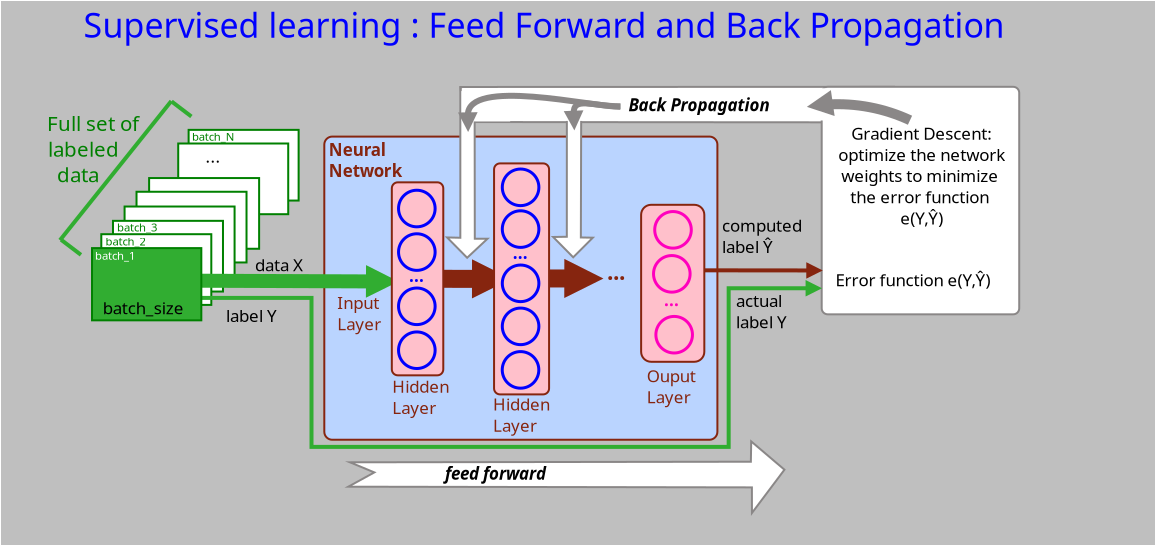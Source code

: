 <?xml version="1.0" encoding="UTF-8"?>
<dia:diagram xmlns:dia="http://www.lysator.liu.se/~alla/dia/">
  <dia:layer name="Arrière-plan" visible="true" connectable="true" active="true">
    <dia:object type="Standard - Box" version="0" id="O0">
      <dia:attribute name="obj_pos">
        <dia:point val="5.05,-9.387"/>
      </dia:attribute>
      <dia:attribute name="obj_bb">
        <dia:rectangle val="5,-9.438;62.7,17.762"/>
      </dia:attribute>
      <dia:attribute name="elem_corner">
        <dia:point val="5.05,-9.387"/>
      </dia:attribute>
      <dia:attribute name="elem_width">
        <dia:real val="57.6"/>
      </dia:attribute>
      <dia:attribute name="elem_height">
        <dia:real val="27.1"/>
      </dia:attribute>
      <dia:attribute name="border_color">
        <dia:color val="#bfbfbfff"/>
      </dia:attribute>
      <dia:attribute name="inner_color">
        <dia:color val="#bfbfbfff"/>
      </dia:attribute>
      <dia:attribute name="show_background">
        <dia:boolean val="true"/>
      </dia:attribute>
    </dia:object>
    <dia:object type="Standard - Polygon" version="0" id="O1">
      <dia:attribute name="obj_pos">
        <dia:point val="49.589,-5.146"/>
      </dia:attribute>
      <dia:attribute name="obj_bb">
        <dia:rectangle val="27.921,-5.196;49.727,-3.319"/>
      </dia:attribute>
      <dia:attribute name="poly_points">
        <dia:point val="49.589,-5.146"/>
        <dia:point val="27.975,-5.138"/>
        <dia:point val="28.134,-3.384"/>
        <dia:point val="49.631,-3.369"/>
        <dia:point val="48.913,-4.396"/>
      </dia:attribute>
      <dia:attribute name="line_color">
        <dia:color val="#8a8787ff"/>
      </dia:attribute>
      <dia:attribute name="show_background">
        <dia:boolean val="true"/>
      </dia:attribute>
    </dia:object>
    <dia:object type="Standard - Box" version="0" id="O2">
      <dia:attribute name="obj_pos">
        <dia:point val="46.035,-5.146"/>
      </dia:attribute>
      <dia:attribute name="obj_bb">
        <dia:rectangle val="45.984,-5.196;55.961,6.278"/>
      </dia:attribute>
      <dia:attribute name="elem_corner">
        <dia:point val="46.035,-5.146"/>
      </dia:attribute>
      <dia:attribute name="elem_width">
        <dia:real val="9.876"/>
      </dia:attribute>
      <dia:attribute name="elem_height">
        <dia:real val="11.375"/>
      </dia:attribute>
      <dia:attribute name="border_color">
        <dia:color val="#8a8787ff"/>
      </dia:attribute>
      <dia:attribute name="show_background">
        <dia:boolean val="true"/>
      </dia:attribute>
      <dia:attribute name="corner_radius">
        <dia:real val="0.3"/>
      </dia:attribute>
    </dia:object>
    <dia:object type="Flowchart - Box" version="0" id="O3">
      <dia:attribute name="obj_pos">
        <dia:point val="14.381,-2.994"/>
      </dia:attribute>
      <dia:attribute name="obj_bb">
        <dia:rectangle val="14.331,-3.044;19.931,0.591"/>
      </dia:attribute>
      <dia:attribute name="elem_corner">
        <dia:point val="14.381,-2.994"/>
      </dia:attribute>
      <dia:attribute name="elem_width">
        <dia:real val="5.5"/>
      </dia:attribute>
      <dia:attribute name="elem_height">
        <dia:real val="3.535"/>
      </dia:attribute>
      <dia:attribute name="border_width">
        <dia:real val="0.1"/>
      </dia:attribute>
      <dia:attribute name="border_color">
        <dia:color val="#008000ff"/>
      </dia:attribute>
      <dia:attribute name="show_background">
        <dia:boolean val="false"/>
      </dia:attribute>
      <dia:attribute name="padding">
        <dia:real val="0.5"/>
      </dia:attribute>
      <dia:attribute name="text">
        <dia:composite type="text">
          <dia:attribute name="string">
            <dia:string>##</dia:string>
          </dia:attribute>
          <dia:attribute name="font">
            <dia:font family="sans" style="0" name="Helvetica"/>
          </dia:attribute>
          <dia:attribute name="height">
            <dia:real val="0.8"/>
          </dia:attribute>
          <dia:attribute name="pos">
            <dia:point val="17.131,-1.032"/>
          </dia:attribute>
          <dia:attribute name="color">
            <dia:color val="#008000ff"/>
          </dia:attribute>
          <dia:attribute name="alignment">
            <dia:enum val="1"/>
          </dia:attribute>
        </dia:composite>
      </dia:attribute>
    </dia:object>
    <dia:object type="Flowchart - Box" version="0" id="O4">
      <dia:attribute name="obj_pos">
        <dia:point val="13.861,-2.312"/>
      </dia:attribute>
      <dia:attribute name="obj_bb">
        <dia:rectangle val="13.811,-2.362;19.411,1.273"/>
      </dia:attribute>
      <dia:attribute name="elem_corner">
        <dia:point val="13.861,-2.312"/>
      </dia:attribute>
      <dia:attribute name="elem_width">
        <dia:real val="5.5"/>
      </dia:attribute>
      <dia:attribute name="elem_height">
        <dia:real val="3.535"/>
      </dia:attribute>
      <dia:attribute name="border_width">
        <dia:real val="0.1"/>
      </dia:attribute>
      <dia:attribute name="border_color">
        <dia:color val="#008000ff"/>
      </dia:attribute>
      <dia:attribute name="show_background">
        <dia:boolean val="false"/>
      </dia:attribute>
      <dia:attribute name="padding">
        <dia:real val="0.5"/>
      </dia:attribute>
      <dia:attribute name="text">
        <dia:composite type="text">
          <dia:attribute name="string">
            <dia:string>##</dia:string>
          </dia:attribute>
          <dia:attribute name="font">
            <dia:font family="sans" style="0" name="Helvetica"/>
          </dia:attribute>
          <dia:attribute name="height">
            <dia:real val="0.8"/>
          </dia:attribute>
          <dia:attribute name="pos">
            <dia:point val="16.611,-0.35"/>
          </dia:attribute>
          <dia:attribute name="color">
            <dia:color val="#008000ff"/>
          </dia:attribute>
          <dia:attribute name="alignment">
            <dia:enum val="1"/>
          </dia:attribute>
        </dia:composite>
      </dia:attribute>
    </dia:object>
    <dia:object type="Flowchart - Box" version="0" id="O5">
      <dia:attribute name="obj_pos">
        <dia:point val="12.406,-0.584"/>
      </dia:attribute>
      <dia:attribute name="obj_bb">
        <dia:rectangle val="12.356,-0.634;17.956,3.001"/>
      </dia:attribute>
      <dia:attribute name="elem_corner">
        <dia:point val="12.406,-0.584"/>
      </dia:attribute>
      <dia:attribute name="elem_width">
        <dia:real val="5.5"/>
      </dia:attribute>
      <dia:attribute name="elem_height">
        <dia:real val="3.535"/>
      </dia:attribute>
      <dia:attribute name="border_width">
        <dia:real val="0.1"/>
      </dia:attribute>
      <dia:attribute name="border_color">
        <dia:color val="#008000ff"/>
      </dia:attribute>
      <dia:attribute name="show_background">
        <dia:boolean val="false"/>
      </dia:attribute>
      <dia:attribute name="padding">
        <dia:real val="0.5"/>
      </dia:attribute>
      <dia:attribute name="text">
        <dia:composite type="text">
          <dia:attribute name="string">
            <dia:string>##</dia:string>
          </dia:attribute>
          <dia:attribute name="font">
            <dia:font family="sans" style="0" name="Helvetica"/>
          </dia:attribute>
          <dia:attribute name="height">
            <dia:real val="0.8"/>
          </dia:attribute>
          <dia:attribute name="pos">
            <dia:point val="15.156,1.377"/>
          </dia:attribute>
          <dia:attribute name="color">
            <dia:color val="#008000ff"/>
          </dia:attribute>
          <dia:attribute name="alignment">
            <dia:enum val="1"/>
          </dia:attribute>
        </dia:composite>
      </dia:attribute>
    </dia:object>
    <dia:object type="Flowchart - Box" version="0" id="O6">
      <dia:attribute name="obj_pos">
        <dia:point val="11.776,0.101"/>
      </dia:attribute>
      <dia:attribute name="obj_bb">
        <dia:rectangle val="11.726,0.051;17.326,3.686"/>
      </dia:attribute>
      <dia:attribute name="elem_corner">
        <dia:point val="11.776,0.101"/>
      </dia:attribute>
      <dia:attribute name="elem_width">
        <dia:real val="5.5"/>
      </dia:attribute>
      <dia:attribute name="elem_height">
        <dia:real val="3.535"/>
      </dia:attribute>
      <dia:attribute name="border_width">
        <dia:real val="0.1"/>
      </dia:attribute>
      <dia:attribute name="border_color">
        <dia:color val="#008000ff"/>
      </dia:attribute>
      <dia:attribute name="show_background">
        <dia:boolean val="false"/>
      </dia:attribute>
      <dia:attribute name="padding">
        <dia:real val="0.5"/>
      </dia:attribute>
      <dia:attribute name="text">
        <dia:composite type="text">
          <dia:attribute name="string">
            <dia:string>##</dia:string>
          </dia:attribute>
          <dia:attribute name="font">
            <dia:font family="sans" style="0" name="Helvetica"/>
          </dia:attribute>
          <dia:attribute name="height">
            <dia:real val="0.8"/>
          </dia:attribute>
          <dia:attribute name="pos">
            <dia:point val="14.526,2.062"/>
          </dia:attribute>
          <dia:attribute name="color">
            <dia:color val="#008000ff"/>
          </dia:attribute>
          <dia:attribute name="alignment">
            <dia:enum val="1"/>
          </dia:attribute>
        </dia:composite>
      </dia:attribute>
    </dia:object>
    <dia:object type="Flowchart - Box" version="0" id="O7">
      <dia:attribute name="obj_pos">
        <dia:point val="11.179,0.839"/>
      </dia:attribute>
      <dia:attribute name="obj_bb">
        <dia:rectangle val="11.129,0.789;16.729,4.424"/>
      </dia:attribute>
      <dia:attribute name="elem_corner">
        <dia:point val="11.179,0.839"/>
      </dia:attribute>
      <dia:attribute name="elem_width">
        <dia:real val="5.5"/>
      </dia:attribute>
      <dia:attribute name="elem_height">
        <dia:real val="3.535"/>
      </dia:attribute>
      <dia:attribute name="border_width">
        <dia:real val="0.1"/>
      </dia:attribute>
      <dia:attribute name="border_color">
        <dia:color val="#008000ff"/>
      </dia:attribute>
      <dia:attribute name="show_background">
        <dia:boolean val="false"/>
      </dia:attribute>
      <dia:attribute name="padding">
        <dia:real val="0.5"/>
      </dia:attribute>
      <dia:attribute name="text">
        <dia:composite type="text">
          <dia:attribute name="string">
            <dia:string>##</dia:string>
          </dia:attribute>
          <dia:attribute name="font">
            <dia:font family="sans" style="0" name="Helvetica"/>
          </dia:attribute>
          <dia:attribute name="height">
            <dia:real val="0.8"/>
          </dia:attribute>
          <dia:attribute name="pos">
            <dia:point val="13.929,2.801"/>
          </dia:attribute>
          <dia:attribute name="color">
            <dia:color val="#008000ff"/>
          </dia:attribute>
          <dia:attribute name="alignment">
            <dia:enum val="1"/>
          </dia:attribute>
        </dia:composite>
      </dia:attribute>
    </dia:object>
    <dia:object type="Flowchart - Box" version="0" id="O8">
      <dia:attribute name="obj_pos">
        <dia:point val="10.599,1.555"/>
      </dia:attribute>
      <dia:attribute name="obj_bb">
        <dia:rectangle val="10.549,1.505;16.149,5.14"/>
      </dia:attribute>
      <dia:attribute name="elem_corner">
        <dia:point val="10.599,1.555"/>
      </dia:attribute>
      <dia:attribute name="elem_width">
        <dia:real val="5.5"/>
      </dia:attribute>
      <dia:attribute name="elem_height">
        <dia:real val="3.535"/>
      </dia:attribute>
      <dia:attribute name="border_width">
        <dia:real val="0.1"/>
      </dia:attribute>
      <dia:attribute name="border_color">
        <dia:color val="#008000ff"/>
      </dia:attribute>
      <dia:attribute name="show_background">
        <dia:boolean val="false"/>
      </dia:attribute>
      <dia:attribute name="padding">
        <dia:real val="0.5"/>
      </dia:attribute>
      <dia:attribute name="text">
        <dia:composite type="text">
          <dia:attribute name="string">
            <dia:string>##</dia:string>
          </dia:attribute>
          <dia:attribute name="font">
            <dia:font family="sans" style="0" name="Helvetica"/>
          </dia:attribute>
          <dia:attribute name="height">
            <dia:real val="0.8"/>
          </dia:attribute>
          <dia:attribute name="pos">
            <dia:point val="13.349,3.516"/>
          </dia:attribute>
          <dia:attribute name="color">
            <dia:color val="#008000ff"/>
          </dia:attribute>
          <dia:attribute name="alignment">
            <dia:enum val="1"/>
          </dia:attribute>
        </dia:composite>
      </dia:attribute>
    </dia:object>
    <dia:object type="Flowchart - Box" version="0" id="O9">
      <dia:attribute name="obj_pos">
        <dia:point val="10.015,2.223"/>
      </dia:attribute>
      <dia:attribute name="obj_bb">
        <dia:rectangle val="9.965,2.173;15.565,5.808"/>
      </dia:attribute>
      <dia:attribute name="elem_corner">
        <dia:point val="10.015,2.223"/>
      </dia:attribute>
      <dia:attribute name="elem_width">
        <dia:real val="5.5"/>
      </dia:attribute>
      <dia:attribute name="elem_height">
        <dia:real val="3.535"/>
      </dia:attribute>
      <dia:attribute name="border_width">
        <dia:real val="0.1"/>
      </dia:attribute>
      <dia:attribute name="border_color">
        <dia:color val="#008000ff"/>
      </dia:attribute>
      <dia:attribute name="show_background">
        <dia:boolean val="false"/>
      </dia:attribute>
      <dia:attribute name="padding">
        <dia:real val="0.5"/>
      </dia:attribute>
      <dia:attribute name="text">
        <dia:composite type="text">
          <dia:attribute name="string">
            <dia:string>##</dia:string>
          </dia:attribute>
          <dia:attribute name="font">
            <dia:font family="sans" style="0" name="Helvetica"/>
          </dia:attribute>
          <dia:attribute name="height">
            <dia:real val="0.8"/>
          </dia:attribute>
          <dia:attribute name="pos">
            <dia:point val="12.765,4.185"/>
          </dia:attribute>
          <dia:attribute name="color">
            <dia:color val="#000000ff"/>
          </dia:attribute>
          <dia:attribute name="alignment">
            <dia:enum val="1"/>
          </dia:attribute>
        </dia:composite>
      </dia:attribute>
    </dia:object>
    <dia:object type="Standard - Polygon" version="0" id="O10">
      <dia:attribute name="obj_pos">
        <dia:point val="22.447,13.628"/>
      </dia:attribute>
      <dia:attribute name="obj_bb">
        <dia:rectangle val="22.169,12.477;44.24,16.311"/>
      </dia:attribute>
      <dia:attribute name="poly_points">
        <dia:point val="22.447,13.628"/>
        <dia:point val="42.493,13.599"/>
        <dia:point val="42.51,12.584"/>
        <dia:point val="44.172,13.998"/>
        <dia:point val="42.547,16.162"/>
        <dia:point val="42.545,14.882"/>
        <dia:point val="22.363,14.848"/>
        <dia:point val="23.667,14.133"/>
      </dia:attribute>
      <dia:attribute name="line_color">
        <dia:color val="#8a8787ff"/>
      </dia:attribute>
      <dia:attribute name="show_background">
        <dia:boolean val="true"/>
      </dia:attribute>
    </dia:object>
    <dia:object type="Standard - Text" version="1" id="O11">
      <dia:attribute name="obj_pos">
        <dia:point val="27.194,14.502"/>
      </dia:attribute>
      <dia:attribute name="obj_bb">
        <dia:rectangle val="27.194,13.717;33.651,14.702"/>
      </dia:attribute>
      <dia:attribute name="text">
        <dia:composite type="text">
          <dia:attribute name="string">
            <dia:string>#feed forward #</dia:string>
          </dia:attribute>
          <dia:attribute name="font">
            <dia:font family="sans" style="88" name="Helvetica-BoldOblique"/>
          </dia:attribute>
          <dia:attribute name="height">
            <dia:real val="1.058"/>
          </dia:attribute>
          <dia:attribute name="pos">
            <dia:point val="27.194,14.502"/>
          </dia:attribute>
          <dia:attribute name="color">
            <dia:color val="#000000ff"/>
          </dia:attribute>
          <dia:attribute name="alignment">
            <dia:enum val="0"/>
          </dia:attribute>
        </dia:composite>
      </dia:attribute>
      <dia:attribute name="valign">
        <dia:enum val="3"/>
      </dia:attribute>
    </dia:object>
    <dia:object type="Standard - Text" version="1" id="O12">
      <dia:attribute name="obj_pos">
        <dia:point val="15.223,-1.355"/>
      </dia:attribute>
      <dia:attribute name="obj_bb">
        <dia:rectangle val="15.223,-2.141;16.033,-1.155"/>
      </dia:attribute>
      <dia:attribute name="text">
        <dia:composite type="text">
          <dia:attribute name="string">
            <dia:string>#...#</dia:string>
          </dia:attribute>
          <dia:attribute name="font">
            <dia:font family="sans" style="0" name="Helvetica"/>
          </dia:attribute>
          <dia:attribute name="height">
            <dia:real val="1.058"/>
          </dia:attribute>
          <dia:attribute name="pos">
            <dia:point val="15.223,-1.355"/>
          </dia:attribute>
          <dia:attribute name="color">
            <dia:color val="#000000ff"/>
          </dia:attribute>
          <dia:attribute name="alignment">
            <dia:enum val="0"/>
          </dia:attribute>
        </dia:composite>
      </dia:attribute>
      <dia:attribute name="valign">
        <dia:enum val="3"/>
      </dia:attribute>
    </dia:object>
    <dia:object type="Standard - Text" version="1" id="O13">
      <dia:attribute name="obj_pos">
        <dia:point val="13.178,0.872"/>
      </dia:attribute>
      <dia:attribute name="obj_bb">
        <dia:rectangle val="13.178,0.278;13.178,1.023"/>
      </dia:attribute>
      <dia:attribute name="text">
        <dia:composite type="text">
          <dia:attribute name="string">
            <dia:string>##</dia:string>
          </dia:attribute>
          <dia:attribute name="font">
            <dia:font family="sans" style="0" name="Helvetica"/>
          </dia:attribute>
          <dia:attribute name="height">
            <dia:real val="0.8"/>
          </dia:attribute>
          <dia:attribute name="pos">
            <dia:point val="13.178,0.872"/>
          </dia:attribute>
          <dia:attribute name="color">
            <dia:color val="#000000ff"/>
          </dia:attribute>
          <dia:attribute name="alignment">
            <dia:enum val="0"/>
          </dia:attribute>
        </dia:composite>
      </dia:attribute>
      <dia:attribute name="valign">
        <dia:enum val="3"/>
      </dia:attribute>
    </dia:object>
    <dia:object type="Standard - Text" version="1" id="O14">
      <dia:attribute name="obj_pos">
        <dia:point val="9.125,-7.605"/>
      </dia:attribute>
      <dia:attribute name="obj_bb">
        <dia:rectangle val="9.125,-9.183;54.345,-7.285"/>
      </dia:attribute>
      <dia:attribute name="text">
        <dia:composite type="text">
          <dia:attribute name="string">
            <dia:string>#Supervised learning : Feed Forward and Back Propagation#</dia:string>
          </dia:attribute>
          <dia:attribute name="font">
            <dia:font family="Ubuntu" style="48" name="Courier"/>
          </dia:attribute>
          <dia:attribute name="height">
            <dia:real val="2.117"/>
          </dia:attribute>
          <dia:attribute name="pos">
            <dia:point val="9.125,-7.605"/>
          </dia:attribute>
          <dia:attribute name="color">
            <dia:color val="#0000ffff"/>
          </dia:attribute>
          <dia:attribute name="alignment">
            <dia:enum val="0"/>
          </dia:attribute>
        </dia:composite>
      </dia:attribute>
      <dia:attribute name="valign">
        <dia:enum val="3"/>
      </dia:attribute>
    </dia:object>
    <dia:object type="Flowchart - Box" version="0" id="O15">
      <dia:attribute name="obj_pos">
        <dia:point val="21.165,-2.658"/>
      </dia:attribute>
      <dia:attribute name="obj_bb">
        <dia:rectangle val="21.115,-2.708;40.87,12.551"/>
      </dia:attribute>
      <dia:attribute name="elem_corner">
        <dia:point val="21.165,-2.658"/>
      </dia:attribute>
      <dia:attribute name="elem_width">
        <dia:real val="19.655"/>
      </dia:attribute>
      <dia:attribute name="elem_height">
        <dia:real val="15.159"/>
      </dia:attribute>
      <dia:attribute name="border_color">
        <dia:color val="#86250fff"/>
      </dia:attribute>
      <dia:attribute name="inner_color">
        <dia:color val="#bad4ffff"/>
      </dia:attribute>
      <dia:attribute name="show_background">
        <dia:boolean val="true"/>
      </dia:attribute>
      <dia:attribute name="corner_radius">
        <dia:real val="0.4"/>
      </dia:attribute>
      <dia:attribute name="padding">
        <dia:real val="0.4"/>
      </dia:attribute>
      <dia:attribute name="text">
        <dia:composite type="text">
          <dia:attribute name="string">
            <dia:string>##</dia:string>
          </dia:attribute>
          <dia:attribute name="font">
            <dia:font family="sans" style="0" name="Helvetica"/>
          </dia:attribute>
          <dia:attribute name="height">
            <dia:real val="0.8"/>
          </dia:attribute>
          <dia:attribute name="pos">
            <dia:point val="30.993,5.115"/>
          </dia:attribute>
          <dia:attribute name="color">
            <dia:color val="#000000ff"/>
          </dia:attribute>
          <dia:attribute name="alignment">
            <dia:enum val="1"/>
          </dia:attribute>
        </dia:composite>
      </dia:attribute>
    </dia:object>
    <dia:object type="Standard - Line" version="0" id="O16">
      <dia:attribute name="obj_pos">
        <dia:point val="39.773,4.029"/>
      </dia:attribute>
      <dia:attribute name="obj_bb">
        <dia:rectangle val="39.673,3.624;46.087,4.447"/>
      </dia:attribute>
      <dia:attribute name="conn_endpoints">
        <dia:point val="39.773,4.029"/>
        <dia:point val="45.964,4.036"/>
      </dia:attribute>
      <dia:attribute name="numcp">
        <dia:int val="1"/>
      </dia:attribute>
      <dia:attribute name="line_color">
        <dia:color val="#86250fff"/>
      </dia:attribute>
      <dia:attribute name="line_width">
        <dia:real val="0.2"/>
      </dia:attribute>
      <dia:attribute name="end_arrow">
        <dia:enum val="3"/>
      </dia:attribute>
      <dia:attribute name="end_arrow_length">
        <dia:real val="0.5"/>
      </dia:attribute>
      <dia:attribute name="end_arrow_width">
        <dia:real val="0.5"/>
      </dia:attribute>
    </dia:object>
    <dia:object type="Standard - ZigZagLine" version="1" id="O17">
      <dia:attribute name="obj_pos">
        <dia:point val="14.812,5.408"/>
      </dia:attribute>
      <dia:attribute name="obj_bb">
        <dia:rectangle val="14.712,4.514;46.053,12.957"/>
      </dia:attribute>
      <dia:attribute name="orth_points">
        <dia:point val="14.812,5.408"/>
        <dia:point val="20.525,5.408"/>
        <dia:point val="20.525,12.857"/>
        <dia:point val="41.383,12.857"/>
        <dia:point val="41.383,4.926"/>
        <dia:point val="45.929,4.926"/>
      </dia:attribute>
      <dia:attribute name="orth_orient">
        <dia:enum val="0"/>
        <dia:enum val="1"/>
        <dia:enum val="0"/>
        <dia:enum val="1"/>
        <dia:enum val="0"/>
      </dia:attribute>
      <dia:attribute name="autorouting">
        <dia:boolean val="false"/>
      </dia:attribute>
      <dia:attribute name="line_color">
        <dia:color val="#31ad31ff"/>
      </dia:attribute>
      <dia:attribute name="line_width">
        <dia:real val="0.2"/>
      </dia:attribute>
      <dia:attribute name="end_arrow">
        <dia:enum val="3"/>
      </dia:attribute>
      <dia:attribute name="end_arrow_length">
        <dia:real val="0.5"/>
      </dia:attribute>
      <dia:attribute name="end_arrow_width">
        <dia:real val="0.5"/>
      </dia:attribute>
    </dia:object>
    <dia:object type="Standard - Box" version="0" id="O18">
      <dia:attribute name="obj_pos">
        <dia:point val="37.006,0.753"/>
      </dia:attribute>
      <dia:attribute name="obj_bb">
        <dia:rectangle val="36.956,0.703;40.215,8.651"/>
      </dia:attribute>
      <dia:attribute name="elem_corner">
        <dia:point val="37.006,0.753"/>
      </dia:attribute>
      <dia:attribute name="elem_width">
        <dia:real val="3.16"/>
      </dia:attribute>
      <dia:attribute name="elem_height">
        <dia:real val="7.849"/>
      </dia:attribute>
      <dia:attribute name="border_color">
        <dia:color val="#86250fff"/>
      </dia:attribute>
      <dia:attribute name="inner_color">
        <dia:color val="#ffc0cbff"/>
      </dia:attribute>
      <dia:attribute name="show_background">
        <dia:boolean val="true"/>
      </dia:attribute>
      <dia:attribute name="corner_radius">
        <dia:real val="0.5"/>
      </dia:attribute>
    </dia:object>
    <dia:object type="Standard - Line" version="0" id="O19">
      <dia:attribute name="obj_pos">
        <dia:point val="14.205,4.546"/>
      </dia:attribute>
      <dia:attribute name="obj_bb">
        <dia:rectangle val="13.854,3.767;24.88,5.4"/>
      </dia:attribute>
      <dia:attribute name="conn_endpoints">
        <dia:point val="14.205,4.546"/>
        <dia:point val="24.448,4.588"/>
      </dia:attribute>
      <dia:attribute name="numcp">
        <dia:int val="1"/>
      </dia:attribute>
      <dia:attribute name="line_color">
        <dia:color val="#31ad31ff"/>
      </dia:attribute>
      <dia:attribute name="line_width">
        <dia:real val="0.7"/>
      </dia:attribute>
      <dia:attribute name="end_arrow">
        <dia:enum val="3"/>
      </dia:attribute>
      <dia:attribute name="end_arrow_length">
        <dia:real val="0.5"/>
      </dia:attribute>
      <dia:attribute name="end_arrow_width">
        <dia:real val="0.5"/>
      </dia:attribute>
    </dia:object>
    <dia:object type="Standard - Text" version="1" id="O20">
      <dia:attribute name="obj_pos">
        <dia:point val="24.558,10.155"/>
      </dia:attribute>
      <dia:attribute name="obj_bb">
        <dia:rectangle val="24.558,9.369;27.833,11.413"/>
      </dia:attribute>
      <dia:attribute name="text">
        <dia:composite type="text">
          <dia:attribute name="string">
            <dia:string>#Hidden 
Layer#</dia:string>
          </dia:attribute>
          <dia:attribute name="font">
            <dia:font family="sans" style="0" name="Helvetica"/>
          </dia:attribute>
          <dia:attribute name="height">
            <dia:real val="1.058"/>
          </dia:attribute>
          <dia:attribute name="pos">
            <dia:point val="24.558,10.155"/>
          </dia:attribute>
          <dia:attribute name="color">
            <dia:color val="#86250fff"/>
          </dia:attribute>
          <dia:attribute name="alignment">
            <dia:enum val="0"/>
          </dia:attribute>
        </dia:composite>
      </dia:attribute>
      <dia:attribute name="valign">
        <dia:enum val="3"/>
      </dia:attribute>
    </dia:object>
    <dia:object type="Standard - Text" version="1" id="O21">
      <dia:attribute name="obj_pos">
        <dia:point val="21.818,5.963"/>
      </dia:attribute>
      <dia:attribute name="obj_bb">
        <dia:rectangle val="21.818,5.177;24.178,7.221"/>
      </dia:attribute>
      <dia:attribute name="text">
        <dia:composite type="text">
          <dia:attribute name="string">
            <dia:string>#Input
Layer#</dia:string>
          </dia:attribute>
          <dia:attribute name="font">
            <dia:font family="sans" style="0" name="Helvetica"/>
          </dia:attribute>
          <dia:attribute name="height">
            <dia:real val="1.058"/>
          </dia:attribute>
          <dia:attribute name="pos">
            <dia:point val="21.818,5.963"/>
          </dia:attribute>
          <dia:attribute name="color">
            <dia:color val="#86250fff"/>
          </dia:attribute>
          <dia:attribute name="alignment">
            <dia:enum val="0"/>
          </dia:attribute>
        </dia:composite>
      </dia:attribute>
      <dia:attribute name="valign">
        <dia:enum val="3"/>
      </dia:attribute>
    </dia:object>
    <dia:object type="Standard - Text" version="1" id="O22">
      <dia:attribute name="obj_pos">
        <dia:point val="37.287,9.621"/>
      </dia:attribute>
      <dia:attribute name="obj_bb">
        <dia:rectangle val="37.287,8.835;39.9,10.879"/>
      </dia:attribute>
      <dia:attribute name="text">
        <dia:composite type="text">
          <dia:attribute name="string">
            <dia:string>#Ouput
Layer#</dia:string>
          </dia:attribute>
          <dia:attribute name="font">
            <dia:font family="sans" style="0" name="Helvetica"/>
          </dia:attribute>
          <dia:attribute name="height">
            <dia:real val="1.058"/>
          </dia:attribute>
          <dia:attribute name="pos">
            <dia:point val="37.287,9.621"/>
          </dia:attribute>
          <dia:attribute name="color">
            <dia:color val="#86250fff"/>
          </dia:attribute>
          <dia:attribute name="alignment">
            <dia:enum val="0"/>
          </dia:attribute>
        </dia:composite>
      </dia:attribute>
      <dia:attribute name="valign">
        <dia:enum val="3"/>
      </dia:attribute>
    </dia:object>
    <dia:object type="Standard - Text" version="1" id="O23">
      <dia:attribute name="obj_pos">
        <dia:point val="29.598,11.041"/>
      </dia:attribute>
      <dia:attribute name="obj_bb">
        <dia:rectangle val="29.598,10.255;32.873,12.299"/>
      </dia:attribute>
      <dia:attribute name="text">
        <dia:composite type="text">
          <dia:attribute name="string">
            <dia:string>#Hidden 
Layer#</dia:string>
          </dia:attribute>
          <dia:attribute name="font">
            <dia:font family="sans" style="0" name="Helvetica"/>
          </dia:attribute>
          <dia:attribute name="height">
            <dia:real val="1.058"/>
          </dia:attribute>
          <dia:attribute name="pos">
            <dia:point val="29.598,11.041"/>
          </dia:attribute>
          <dia:attribute name="color">
            <dia:color val="#86250fff"/>
          </dia:attribute>
          <dia:attribute name="alignment">
            <dia:enum val="0"/>
          </dia:attribute>
        </dia:composite>
      </dia:attribute>
      <dia:attribute name="valign">
        <dia:enum val="3"/>
      </dia:attribute>
    </dia:object>
    <dia:object type="Standard - Polygon" version="0" id="O24">
      <dia:attribute name="obj_pos">
        <dia:point val="34.01,-3.946"/>
      </dia:attribute>
      <dia:attribute name="obj_bb">
        <dia:rectangle val="32.489,-4.001;34.709,3.449"/>
      </dia:attribute>
      <dia:attribute name="poly_points">
        <dia:point val="34.01,-3.946"/>
        <dia:point val="33.993,2.386"/>
        <dia:point val="34.59,2.398"/>
        <dia:point val="33.61,3.378"/>
        <dia:point val="32.607,2.362"/>
        <dia:point val="33.291,2.351"/>
        <dia:point val="33.293,-3.877"/>
      </dia:attribute>
      <dia:attribute name="line_color">
        <dia:color val="#8a8787ff"/>
      </dia:attribute>
      <dia:attribute name="show_background">
        <dia:boolean val="true"/>
      </dia:attribute>
    </dia:object>
    <dia:object type="Standard - Line" version="0" id="O25">
      <dia:attribute name="obj_pos">
        <dia:point val="27.114,4.454"/>
      </dia:attribute>
      <dia:attribute name="obj_bb">
        <dia:rectangle val="26.663,3.478;30.506,5.434"/>
      </dia:attribute>
      <dia:attribute name="conn_endpoints">
        <dia:point val="27.114,4.454"/>
        <dia:point val="29.95,4.458"/>
      </dia:attribute>
      <dia:attribute name="numcp">
        <dia:int val="1"/>
      </dia:attribute>
      <dia:attribute name="line_color">
        <dia:color val="#86250fff"/>
      </dia:attribute>
      <dia:attribute name="line_width">
        <dia:real val="0.9"/>
      </dia:attribute>
      <dia:attribute name="end_arrow">
        <dia:enum val="3"/>
      </dia:attribute>
      <dia:attribute name="end_arrow_length">
        <dia:real val="0.5"/>
      </dia:attribute>
      <dia:attribute name="end_arrow_width">
        <dia:real val="0.5"/>
      </dia:attribute>
      <dia:connections>
        <dia:connection handle="0" to="O26" connection="4"/>
      </dia:connections>
    </dia:object>
    <dia:object type="Standard - Box" version="0" id="O26">
      <dia:attribute name="obj_pos">
        <dia:point val="24.541,-0.371"/>
      </dia:attribute>
      <dia:attribute name="obj_bb">
        <dia:rectangle val="24.491,-0.421;27.164,9.329"/>
      </dia:attribute>
      <dia:attribute name="elem_corner">
        <dia:point val="24.541,-0.371"/>
      </dia:attribute>
      <dia:attribute name="elem_width">
        <dia:real val="2.573"/>
      </dia:attribute>
      <dia:attribute name="elem_height">
        <dia:real val="9.65"/>
      </dia:attribute>
      <dia:attribute name="border_color">
        <dia:color val="#86250fff"/>
      </dia:attribute>
      <dia:attribute name="inner_color">
        <dia:color val="#ffc0cbff"/>
      </dia:attribute>
      <dia:attribute name="show_background">
        <dia:boolean val="true"/>
      </dia:attribute>
      <dia:attribute name="corner_radius">
        <dia:real val="0.3"/>
      </dia:attribute>
    </dia:object>
    <dia:object type="Standard - Ellipse" version="0" id="O27">
      <dia:attribute name="obj_pos">
        <dia:point val="24.877,0.025"/>
      </dia:attribute>
      <dia:attribute name="obj_bb">
        <dia:rectangle val="24.802,-0.05;26.78,1.929"/>
      </dia:attribute>
      <dia:attribute name="elem_corner">
        <dia:point val="24.877,0.025"/>
      </dia:attribute>
      <dia:attribute name="elem_width">
        <dia:real val="1.829"/>
      </dia:attribute>
      <dia:attribute name="elem_height">
        <dia:real val="1.829"/>
      </dia:attribute>
      <dia:attribute name="border_width">
        <dia:real val="0.15"/>
      </dia:attribute>
      <dia:attribute name="border_color">
        <dia:color val="#0000ffff"/>
      </dia:attribute>
      <dia:attribute name="inner_color">
        <dia:color val="#ffc0cbff"/>
      </dia:attribute>
      <dia:attribute name="aspect">
        <dia:enum val="2"/>
      </dia:attribute>
    </dia:object>
    <dia:object type="Standard - Ellipse" version="0" id="O28">
      <dia:attribute name="obj_pos">
        <dia:point val="24.877,2.202"/>
      </dia:attribute>
      <dia:attribute name="obj_bb">
        <dia:rectangle val="24.802,2.127;26.78,4.106"/>
      </dia:attribute>
      <dia:attribute name="elem_corner">
        <dia:point val="24.877,2.202"/>
      </dia:attribute>
      <dia:attribute name="elem_width">
        <dia:real val="1.829"/>
      </dia:attribute>
      <dia:attribute name="elem_height">
        <dia:real val="1.829"/>
      </dia:attribute>
      <dia:attribute name="border_width">
        <dia:real val="0.15"/>
      </dia:attribute>
      <dia:attribute name="border_color">
        <dia:color val="#0000ffff"/>
      </dia:attribute>
      <dia:attribute name="inner_color">
        <dia:color val="#ffc0cbff"/>
      </dia:attribute>
      <dia:attribute name="aspect">
        <dia:enum val="2"/>
      </dia:attribute>
    </dia:object>
    <dia:object type="Standard - Text" version="1" id="O29">
      <dia:attribute name="obj_pos">
        <dia:point val="25.404,4.609"/>
      </dia:attribute>
      <dia:attribute name="obj_bb">
        <dia:rectangle val="25.404,3.823;26.371,4.808"/>
      </dia:attribute>
      <dia:attribute name="text">
        <dia:composite type="text">
          <dia:attribute name="string">
            <dia:string>#...#</dia:string>
          </dia:attribute>
          <dia:attribute name="font">
            <dia:font family="sans" style="80" name="Helvetica-Bold"/>
          </dia:attribute>
          <dia:attribute name="height">
            <dia:real val="1.058"/>
          </dia:attribute>
          <dia:attribute name="pos">
            <dia:point val="25.404,4.609"/>
          </dia:attribute>
          <dia:attribute name="color">
            <dia:color val="#0000ffff"/>
          </dia:attribute>
          <dia:attribute name="alignment">
            <dia:enum val="0"/>
          </dia:attribute>
        </dia:composite>
      </dia:attribute>
      <dia:attribute name="valign">
        <dia:enum val="3"/>
      </dia:attribute>
    </dia:object>
    <dia:object type="Standard - Ellipse" version="0" id="O30">
      <dia:attribute name="obj_pos">
        <dia:point val="24.877,4.914"/>
      </dia:attribute>
      <dia:attribute name="obj_bb">
        <dia:rectangle val="24.802,4.839;26.78,6.818"/>
      </dia:attribute>
      <dia:attribute name="elem_corner">
        <dia:point val="24.877,4.914"/>
      </dia:attribute>
      <dia:attribute name="elem_width">
        <dia:real val="1.829"/>
      </dia:attribute>
      <dia:attribute name="elem_height">
        <dia:real val="1.829"/>
      </dia:attribute>
      <dia:attribute name="border_width">
        <dia:real val="0.15"/>
      </dia:attribute>
      <dia:attribute name="border_color">
        <dia:color val="#0000ffff"/>
      </dia:attribute>
      <dia:attribute name="inner_color">
        <dia:color val="#ffc0cbff"/>
      </dia:attribute>
      <dia:attribute name="aspect">
        <dia:enum val="2"/>
      </dia:attribute>
    </dia:object>
    <dia:object type="Standard - Ellipse" version="0" id="O31">
      <dia:attribute name="obj_pos">
        <dia:point val="24.877,7.11"/>
      </dia:attribute>
      <dia:attribute name="obj_bb">
        <dia:rectangle val="24.802,7.035;26.78,9.014"/>
      </dia:attribute>
      <dia:attribute name="elem_corner">
        <dia:point val="24.877,7.11"/>
      </dia:attribute>
      <dia:attribute name="elem_width">
        <dia:real val="1.829"/>
      </dia:attribute>
      <dia:attribute name="elem_height">
        <dia:real val="1.829"/>
      </dia:attribute>
      <dia:attribute name="border_width">
        <dia:real val="0.15"/>
      </dia:attribute>
      <dia:attribute name="border_color">
        <dia:color val="#0000ffff"/>
      </dia:attribute>
      <dia:attribute name="inner_color">
        <dia:color val="#ffc0cbff"/>
      </dia:attribute>
      <dia:attribute name="aspect">
        <dia:enum val="2"/>
      </dia:attribute>
    </dia:object>
    <dia:object type="Standard - Ellipse" version="0" id="O32">
      <dia:attribute name="obj_pos">
        <dia:point val="37.686,1.091"/>
      </dia:attribute>
      <dia:attribute name="obj_bb">
        <dia:rectangle val="37.611,1.016;39.59,2.995"/>
      </dia:attribute>
      <dia:attribute name="elem_corner">
        <dia:point val="37.686,1.091"/>
      </dia:attribute>
      <dia:attribute name="elem_width">
        <dia:real val="1.829"/>
      </dia:attribute>
      <dia:attribute name="elem_height">
        <dia:real val="1.829"/>
      </dia:attribute>
      <dia:attribute name="border_width">
        <dia:real val="0.15"/>
      </dia:attribute>
      <dia:attribute name="border_color">
        <dia:color val="#ff00bdff"/>
      </dia:attribute>
      <dia:attribute name="inner_color">
        <dia:color val="#ffc0cbff"/>
      </dia:attribute>
      <dia:attribute name="aspect">
        <dia:enum val="2"/>
      </dia:attribute>
    </dia:object>
    <dia:object type="Standard - Ellipse" version="0" id="O33">
      <dia:attribute name="obj_pos">
        <dia:point val="37.626,3.291"/>
      </dia:attribute>
      <dia:attribute name="obj_bb">
        <dia:rectangle val="37.551,3.216;39.53,5.195"/>
      </dia:attribute>
      <dia:attribute name="elem_corner">
        <dia:point val="37.626,3.291"/>
      </dia:attribute>
      <dia:attribute name="elem_width">
        <dia:real val="1.829"/>
      </dia:attribute>
      <dia:attribute name="elem_height">
        <dia:real val="1.829"/>
      </dia:attribute>
      <dia:attribute name="border_width">
        <dia:real val="0.15"/>
      </dia:attribute>
      <dia:attribute name="border_color">
        <dia:color val="#ff00bdff"/>
      </dia:attribute>
      <dia:attribute name="inner_color">
        <dia:color val="#ffc0cbff"/>
      </dia:attribute>
      <dia:attribute name="aspect">
        <dia:enum val="2"/>
      </dia:attribute>
    </dia:object>
    <dia:object type="Standard - Ellipse" version="0" id="O34">
      <dia:attribute name="obj_pos">
        <dia:point val="37.744,6.334"/>
      </dia:attribute>
      <dia:attribute name="obj_bb">
        <dia:rectangle val="37.669,6.259;39.648,8.238"/>
      </dia:attribute>
      <dia:attribute name="elem_corner">
        <dia:point val="37.744,6.334"/>
      </dia:attribute>
      <dia:attribute name="elem_width">
        <dia:real val="1.829"/>
      </dia:attribute>
      <dia:attribute name="elem_height">
        <dia:real val="1.829"/>
      </dia:attribute>
      <dia:attribute name="border_width">
        <dia:real val="0.15"/>
      </dia:attribute>
      <dia:attribute name="border_color">
        <dia:color val="#ff00bdff"/>
      </dia:attribute>
      <dia:attribute name="inner_color">
        <dia:color val="#ffc0cbff"/>
      </dia:attribute>
      <dia:attribute name="aspect">
        <dia:enum val="2"/>
      </dia:attribute>
    </dia:object>
    <dia:object type="Standard - Text" version="1" id="O35">
      <dia:attribute name="obj_pos">
        <dia:point val="35.306,4.51"/>
      </dia:attribute>
      <dia:attribute name="obj_bb">
        <dia:rectangle val="35.306,3.463;36.596,4.777"/>
      </dia:attribute>
      <dia:attribute name="text">
        <dia:composite type="text">
          <dia:attribute name="string">
            <dia:string>#...#</dia:string>
          </dia:attribute>
          <dia:attribute name="font">
            <dia:font family="sans" style="80" name="Helvetica-Bold"/>
          </dia:attribute>
          <dia:attribute name="height">
            <dia:real val="1.411"/>
          </dia:attribute>
          <dia:attribute name="pos">
            <dia:point val="35.306,4.51"/>
          </dia:attribute>
          <dia:attribute name="color">
            <dia:color val="#86250fff"/>
          </dia:attribute>
          <dia:attribute name="alignment">
            <dia:enum val="0"/>
          </dia:attribute>
        </dia:composite>
      </dia:attribute>
      <dia:attribute name="valign">
        <dia:enum val="3"/>
      </dia:attribute>
    </dia:object>
    <dia:object type="Standard - Text" version="1" id="O36">
      <dia:attribute name="obj_pos">
        <dia:point val="16.245,6.613"/>
      </dia:attribute>
      <dia:attribute name="obj_bb">
        <dia:rectangle val="16.245,5.827;19.081,6.812"/>
      </dia:attribute>
      <dia:attribute name="text">
        <dia:composite type="text">
          <dia:attribute name="string">
            <dia:string>#label Y#</dia:string>
          </dia:attribute>
          <dia:attribute name="font">
            <dia:font family="sans" style="0" name="Helvetica"/>
          </dia:attribute>
          <dia:attribute name="height">
            <dia:real val="1.058"/>
          </dia:attribute>
          <dia:attribute name="pos">
            <dia:point val="16.245,6.613"/>
          </dia:attribute>
          <dia:attribute name="color">
            <dia:color val="#000000ff"/>
          </dia:attribute>
          <dia:attribute name="alignment">
            <dia:enum val="0"/>
          </dia:attribute>
        </dia:composite>
      </dia:attribute>
      <dia:attribute name="valign">
        <dia:enum val="3"/>
      </dia:attribute>
    </dia:object>
    <dia:object type="Standard - Text" version="1" id="O37">
      <dia:attribute name="obj_pos">
        <dia:point val="17.698,4.073"/>
      </dia:attribute>
      <dia:attribute name="obj_bb">
        <dia:rectangle val="17.698,3.287;20.458,4.273"/>
      </dia:attribute>
      <dia:attribute name="text">
        <dia:composite type="text">
          <dia:attribute name="string">
            <dia:string>#data X#</dia:string>
          </dia:attribute>
          <dia:attribute name="font">
            <dia:font family="sans" style="0" name="Helvetica"/>
          </dia:attribute>
          <dia:attribute name="height">
            <dia:real val="1.058"/>
          </dia:attribute>
          <dia:attribute name="pos">
            <dia:point val="17.698,4.073"/>
          </dia:attribute>
          <dia:attribute name="color">
            <dia:color val="#000000ff"/>
          </dia:attribute>
          <dia:attribute name="alignment">
            <dia:enum val="0"/>
          </dia:attribute>
        </dia:composite>
      </dia:attribute>
      <dia:attribute name="valign">
        <dia:enum val="3"/>
      </dia:attribute>
    </dia:object>
    <dia:object type="Flowchart - Box" version="0" id="O38">
      <dia:attribute name="obj_pos">
        <dia:point val="9.551,2.918"/>
      </dia:attribute>
      <dia:attribute name="obj_bb">
        <dia:rectangle val="9.501,2.868;15.066,6.58"/>
      </dia:attribute>
      <dia:attribute name="elem_corner">
        <dia:point val="9.551,2.918"/>
      </dia:attribute>
      <dia:attribute name="elem_width">
        <dia:real val="5.465"/>
      </dia:attribute>
      <dia:attribute name="elem_height">
        <dia:real val="3.612"/>
      </dia:attribute>
      <dia:attribute name="border_width">
        <dia:real val="0.1"/>
      </dia:attribute>
      <dia:attribute name="border_color">
        <dia:color val="#008000ff"/>
      </dia:attribute>
      <dia:attribute name="inner_color">
        <dia:color val="#31ad31ff"/>
      </dia:attribute>
      <dia:attribute name="show_background">
        <dia:boolean val="true"/>
      </dia:attribute>
      <dia:attribute name="padding">
        <dia:real val="0.5"/>
      </dia:attribute>
      <dia:attribute name="text">
        <dia:composite type="text">
          <dia:attribute name="string">
            <dia:string>##</dia:string>
          </dia:attribute>
          <dia:attribute name="font">
            <dia:font family="sans" style="0" name="Helvetica"/>
          </dia:attribute>
          <dia:attribute name="height">
            <dia:real val="0.8"/>
          </dia:attribute>
          <dia:attribute name="pos">
            <dia:point val="12.284,4.918"/>
          </dia:attribute>
          <dia:attribute name="color">
            <dia:color val="#000000ff"/>
          </dia:attribute>
          <dia:attribute name="alignment">
            <dia:enum val="1"/>
          </dia:attribute>
        </dia:composite>
      </dia:attribute>
    </dia:object>
    <dia:object type="Standard - Text" version="1" id="O39">
      <dia:attribute name="obj_pos">
        <dia:point val="10.091,6.222"/>
      </dia:attribute>
      <dia:attribute name="obj_bb">
        <dia:rectangle val="10.091,5.436;14.546,6.421"/>
      </dia:attribute>
      <dia:attribute name="text">
        <dia:composite type="text">
          <dia:attribute name="string">
            <dia:string>#batch_size#</dia:string>
          </dia:attribute>
          <dia:attribute name="font">
            <dia:font family="sans" style="0" name="Helvetica"/>
          </dia:attribute>
          <dia:attribute name="height">
            <dia:real val="1.058"/>
          </dia:attribute>
          <dia:attribute name="pos">
            <dia:point val="10.091,6.222"/>
          </dia:attribute>
          <dia:attribute name="color">
            <dia:color val="#000000ff"/>
          </dia:attribute>
          <dia:attribute name="alignment">
            <dia:enum val="0"/>
          </dia:attribute>
        </dia:composite>
      </dia:attribute>
      <dia:attribute name="valign">
        <dia:enum val="3"/>
      </dia:attribute>
    </dia:object>
    <dia:object type="Standard - Text" version="1" id="O40">
      <dia:attribute name="obj_pos">
        <dia:point val="10.694,3.28"/>
      </dia:attribute>
      <dia:attribute name="obj_bb">
        <dia:rectangle val="9.577,2.951;11.812,3.608"/>
      </dia:attribute>
      <dia:attribute name="text">
        <dia:composite type="text">
          <dia:attribute name="string">
            <dia:string>#batch_1#</dia:string>
          </dia:attribute>
          <dia:attribute name="font">
            <dia:font family="sans" style="0" name="Helvetica"/>
          </dia:attribute>
          <dia:attribute name="height">
            <dia:real val="0.706"/>
          </dia:attribute>
          <dia:attribute name="pos">
            <dia:point val="10.694,3.475"/>
          </dia:attribute>
          <dia:attribute name="color">
            <dia:color val="#ffffffff"/>
          </dia:attribute>
          <dia:attribute name="alignment">
            <dia:enum val="1"/>
          </dia:attribute>
        </dia:composite>
      </dia:attribute>
      <dia:attribute name="valign">
        <dia:enum val="2"/>
      </dia:attribute>
    </dia:object>
    <dia:object type="Standard - Box" version="0" id="O41">
      <dia:attribute name="obj_pos">
        <dia:point val="29.653,-1.317"/>
      </dia:attribute>
      <dia:attribute name="obj_bb">
        <dia:rectangle val="29.603,-1.367;32.455,10.283"/>
      </dia:attribute>
      <dia:attribute name="elem_corner">
        <dia:point val="29.653,-1.317"/>
      </dia:attribute>
      <dia:attribute name="elem_width">
        <dia:real val="2.751"/>
      </dia:attribute>
      <dia:attribute name="elem_height">
        <dia:real val="11.55"/>
      </dia:attribute>
      <dia:attribute name="border_color">
        <dia:color val="#86250fff"/>
      </dia:attribute>
      <dia:attribute name="inner_color">
        <dia:color val="#ffc0cbff"/>
      </dia:attribute>
      <dia:attribute name="show_background">
        <dia:boolean val="true"/>
      </dia:attribute>
      <dia:attribute name="corner_radius">
        <dia:real val="0.3"/>
      </dia:attribute>
    </dia:object>
    <dia:object type="Standard - Ellipse" version="0" id="O42">
      <dia:attribute name="obj_pos">
        <dia:point val="30.065,-1.035"/>
      </dia:attribute>
      <dia:attribute name="obj_bb">
        <dia:rectangle val="29.99,-1.11;31.969,0.869"/>
      </dia:attribute>
      <dia:attribute name="elem_corner">
        <dia:point val="30.065,-1.035"/>
      </dia:attribute>
      <dia:attribute name="elem_width">
        <dia:real val="1.829"/>
      </dia:attribute>
      <dia:attribute name="elem_height">
        <dia:real val="1.829"/>
      </dia:attribute>
      <dia:attribute name="border_width">
        <dia:real val="0.15"/>
      </dia:attribute>
      <dia:attribute name="border_color">
        <dia:color val="#0000ffff"/>
      </dia:attribute>
      <dia:attribute name="inner_color">
        <dia:color val="#ffc0cbff"/>
      </dia:attribute>
      <dia:attribute name="aspect">
        <dia:enum val="2"/>
      </dia:attribute>
    </dia:object>
    <dia:object type="Standard - Ellipse" version="0" id="O43">
      <dia:attribute name="obj_pos">
        <dia:point val="30.065,1.053"/>
      </dia:attribute>
      <dia:attribute name="obj_bb">
        <dia:rectangle val="29.99,0.978;31.969,2.957"/>
      </dia:attribute>
      <dia:attribute name="elem_corner">
        <dia:point val="30.065,1.053"/>
      </dia:attribute>
      <dia:attribute name="elem_width">
        <dia:real val="1.829"/>
      </dia:attribute>
      <dia:attribute name="elem_height">
        <dia:real val="1.829"/>
      </dia:attribute>
      <dia:attribute name="border_width">
        <dia:real val="0.15"/>
      </dia:attribute>
      <dia:attribute name="border_color">
        <dia:color val="#0000ffff"/>
      </dia:attribute>
      <dia:attribute name="inner_color">
        <dia:color val="#ffc0cbff"/>
      </dia:attribute>
      <dia:attribute name="aspect">
        <dia:enum val="2"/>
      </dia:attribute>
    </dia:object>
    <dia:object type="Standard - Text" version="1" id="O44">
      <dia:attribute name="obj_pos">
        <dia:point val="30.592,3.46"/>
      </dia:attribute>
      <dia:attribute name="obj_bb">
        <dia:rectangle val="30.592,2.674;31.56,3.659"/>
      </dia:attribute>
      <dia:attribute name="text">
        <dia:composite type="text">
          <dia:attribute name="string">
            <dia:string>#...#</dia:string>
          </dia:attribute>
          <dia:attribute name="font">
            <dia:font family="sans" style="80" name="Helvetica-Bold"/>
          </dia:attribute>
          <dia:attribute name="height">
            <dia:real val="1.058"/>
          </dia:attribute>
          <dia:attribute name="pos">
            <dia:point val="30.592,3.46"/>
          </dia:attribute>
          <dia:attribute name="color">
            <dia:color val="#0000ffff"/>
          </dia:attribute>
          <dia:attribute name="alignment">
            <dia:enum val="0"/>
          </dia:attribute>
        </dia:composite>
      </dia:attribute>
      <dia:attribute name="valign">
        <dia:enum val="3"/>
      </dia:attribute>
    </dia:object>
    <dia:object type="Standard - Ellipse" version="0" id="O45">
      <dia:attribute name="obj_pos">
        <dia:point val="30.065,3.765"/>
      </dia:attribute>
      <dia:attribute name="obj_bb">
        <dia:rectangle val="29.99,3.69;31.969,5.669"/>
      </dia:attribute>
      <dia:attribute name="elem_corner">
        <dia:point val="30.065,3.765"/>
      </dia:attribute>
      <dia:attribute name="elem_width">
        <dia:real val="1.829"/>
      </dia:attribute>
      <dia:attribute name="elem_height">
        <dia:real val="1.829"/>
      </dia:attribute>
      <dia:attribute name="border_width">
        <dia:real val="0.15"/>
      </dia:attribute>
      <dia:attribute name="border_color">
        <dia:color val="#0000ffff"/>
      </dia:attribute>
      <dia:attribute name="inner_color">
        <dia:color val="#ffc0cbff"/>
      </dia:attribute>
      <dia:attribute name="aspect">
        <dia:enum val="2"/>
      </dia:attribute>
    </dia:object>
    <dia:object type="Standard - Ellipse" version="0" id="O46">
      <dia:attribute name="obj_pos">
        <dia:point val="30.065,5.917"/>
      </dia:attribute>
      <dia:attribute name="obj_bb">
        <dia:rectangle val="29.99,5.842;31.969,7.821"/>
      </dia:attribute>
      <dia:attribute name="elem_corner">
        <dia:point val="30.065,5.917"/>
      </dia:attribute>
      <dia:attribute name="elem_width">
        <dia:real val="1.829"/>
      </dia:attribute>
      <dia:attribute name="elem_height">
        <dia:real val="1.829"/>
      </dia:attribute>
      <dia:attribute name="border_width">
        <dia:real val="0.15"/>
      </dia:attribute>
      <dia:attribute name="border_color">
        <dia:color val="#0000ffff"/>
      </dia:attribute>
      <dia:attribute name="inner_color">
        <dia:color val="#ffc0cbff"/>
      </dia:attribute>
      <dia:attribute name="aspect">
        <dia:enum val="2"/>
      </dia:attribute>
    </dia:object>
    <dia:object type="Standard - Ellipse" version="0" id="O47">
      <dia:attribute name="obj_pos">
        <dia:point val="30.062,8.093"/>
      </dia:attribute>
      <dia:attribute name="obj_bb">
        <dia:rectangle val="29.987,8.018;31.965,9.997"/>
      </dia:attribute>
      <dia:attribute name="elem_corner">
        <dia:point val="30.062,8.093"/>
      </dia:attribute>
      <dia:attribute name="elem_width">
        <dia:real val="1.829"/>
      </dia:attribute>
      <dia:attribute name="elem_height">
        <dia:real val="1.829"/>
      </dia:attribute>
      <dia:attribute name="border_width">
        <dia:real val="0.15"/>
      </dia:attribute>
      <dia:attribute name="border_color">
        <dia:color val="#0000ffff"/>
      </dia:attribute>
      <dia:attribute name="inner_color">
        <dia:color val="#ffc0cbff"/>
      </dia:attribute>
      <dia:attribute name="aspect">
        <dia:enum val="2"/>
      </dia:attribute>
    </dia:object>
    <dia:object type="Standard - Text" version="1" id="O48">
      <dia:attribute name="obj_pos">
        <dia:point val="21.392,-1.691"/>
      </dia:attribute>
      <dia:attribute name="obj_bb">
        <dia:rectangle val="21.392,-2.477;25.441,-0.433"/>
      </dia:attribute>
      <dia:attribute name="text">
        <dia:composite type="text">
          <dia:attribute name="string">
            <dia:string>#Neural
Network#</dia:string>
          </dia:attribute>
          <dia:attribute name="font">
            <dia:font family="sans" style="80" name="Helvetica-Bold"/>
          </dia:attribute>
          <dia:attribute name="height">
            <dia:real val="1.058"/>
          </dia:attribute>
          <dia:attribute name="pos">
            <dia:point val="21.392,-1.691"/>
          </dia:attribute>
          <dia:attribute name="color">
            <dia:color val="#86250fff"/>
          </dia:attribute>
          <dia:attribute name="alignment">
            <dia:enum val="0"/>
          </dia:attribute>
        </dia:composite>
      </dia:attribute>
      <dia:attribute name="valign">
        <dia:enum val="3"/>
      </dia:attribute>
    </dia:object>
    <dia:object type="Standard - Text" version="1" id="O49">
      <dia:attribute name="obj_pos">
        <dia:point val="38.151,5.828"/>
      </dia:attribute>
      <dia:attribute name="obj_bb">
        <dia:rectangle val="38.151,5.043;39.119,6.028"/>
      </dia:attribute>
      <dia:attribute name="text">
        <dia:composite type="text">
          <dia:attribute name="string">
            <dia:string>#...#</dia:string>
          </dia:attribute>
          <dia:attribute name="font">
            <dia:font family="sans" style="80" name="Helvetica-Bold"/>
          </dia:attribute>
          <dia:attribute name="height">
            <dia:real val="1.058"/>
          </dia:attribute>
          <dia:attribute name="pos">
            <dia:point val="38.151,5.828"/>
          </dia:attribute>
          <dia:attribute name="color">
            <dia:color val="#ff00bdff"/>
          </dia:attribute>
          <dia:attribute name="alignment">
            <dia:enum val="0"/>
          </dia:attribute>
        </dia:composite>
      </dia:attribute>
      <dia:attribute name="valign">
        <dia:enum val="3"/>
      </dia:attribute>
    </dia:object>
    <dia:object type="Standard - Polygon" version="0" id="O50">
      <dia:attribute name="obj_pos">
        <dia:point val="28.682,-4.389"/>
      </dia:attribute>
      <dia:attribute name="obj_bb">
        <dia:rectangle val="27.181,-5.19;29.452,3.47"/>
      </dia:attribute>
      <dia:attribute name="poly_points">
        <dia:point val="28.682,-4.389"/>
        <dia:point val="28.69,2.449"/>
        <dia:point val="29.325,2.449"/>
        <dia:point val="28.307,3.401"/>
        <dia:point val="27.304,2.385"/>
        <dia:point val="27.966,2.401"/>
        <dia:point val="27.966,-5.073"/>
      </dia:attribute>
      <dia:attribute name="line_color">
        <dia:color val="#8a8787ff"/>
      </dia:attribute>
      <dia:attribute name="show_background">
        <dia:boolean val="true"/>
      </dia:attribute>
    </dia:object>
    <dia:object type="Standard - Box" version="0" id="O51">
      <dia:attribute name="obj_pos">
        <dia:point val="28.089,-5.014"/>
      </dia:attribute>
      <dia:attribute name="obj_bb">
        <dia:rectangle val="28.039,-5.064;30.459,-3.416"/>
      </dia:attribute>
      <dia:attribute name="elem_corner">
        <dia:point val="28.089,-5.014"/>
      </dia:attribute>
      <dia:attribute name="elem_width">
        <dia:real val="2.321"/>
      </dia:attribute>
      <dia:attribute name="elem_height">
        <dia:real val="1.548"/>
      </dia:attribute>
      <dia:attribute name="border_color">
        <dia:color val="#ffffffff"/>
      </dia:attribute>
      <dia:attribute name="show_background">
        <dia:boolean val="true"/>
      </dia:attribute>
    </dia:object>
    <dia:object type="Standard - Box" version="0" id="O52">
      <dia:attribute name="obj_pos">
        <dia:point val="33.063,-3.994"/>
      </dia:attribute>
      <dia:attribute name="obj_bb">
        <dia:rectangle val="33.013,-4.044;34.535,-3.44"/>
      </dia:attribute>
      <dia:attribute name="elem_corner">
        <dia:point val="33.063,-3.994"/>
      </dia:attribute>
      <dia:attribute name="elem_width">
        <dia:real val="1.421"/>
      </dia:attribute>
      <dia:attribute name="elem_height">
        <dia:real val="0.504"/>
      </dia:attribute>
      <dia:attribute name="border_color">
        <dia:color val="#ffffffff"/>
      </dia:attribute>
      <dia:attribute name="show_background">
        <dia:boolean val="true"/>
      </dia:attribute>
    </dia:object>
    <dia:object type="Standard - Text" version="1" id="O53">
      <dia:attribute name="obj_pos">
        <dia:point val="11.218,2.573"/>
      </dia:attribute>
      <dia:attribute name="obj_bb">
        <dia:rectangle val="10.101,2.244;12.336,2.901"/>
      </dia:attribute>
      <dia:attribute name="text">
        <dia:composite type="text">
          <dia:attribute name="string">
            <dia:string>#batch_2#</dia:string>
          </dia:attribute>
          <dia:attribute name="font">
            <dia:font family="sans" style="0" name="Helvetica"/>
          </dia:attribute>
          <dia:attribute name="height">
            <dia:real val="0.706"/>
          </dia:attribute>
          <dia:attribute name="pos">
            <dia:point val="11.218,2.768"/>
          </dia:attribute>
          <dia:attribute name="color">
            <dia:color val="#008000ff"/>
          </dia:attribute>
          <dia:attribute name="alignment">
            <dia:enum val="1"/>
          </dia:attribute>
        </dia:composite>
      </dia:attribute>
      <dia:attribute name="valign">
        <dia:enum val="2"/>
      </dia:attribute>
    </dia:object>
    <dia:object type="Standard - Text" version="1" id="O54">
      <dia:attribute name="obj_pos">
        <dia:point val="11.795,1.868"/>
      </dia:attribute>
      <dia:attribute name="obj_bb">
        <dia:rectangle val="10.678,1.54;12.912,2.197"/>
      </dia:attribute>
      <dia:attribute name="text">
        <dia:composite type="text">
          <dia:attribute name="string">
            <dia:string>#batch_3#</dia:string>
          </dia:attribute>
          <dia:attribute name="font">
            <dia:font family="sans" style="0" name="Helvetica"/>
          </dia:attribute>
          <dia:attribute name="height">
            <dia:real val="0.706"/>
          </dia:attribute>
          <dia:attribute name="pos">
            <dia:point val="11.795,2.063"/>
          </dia:attribute>
          <dia:attribute name="color">
            <dia:color val="#008000ff"/>
          </dia:attribute>
          <dia:attribute name="alignment">
            <dia:enum val="1"/>
          </dia:attribute>
        </dia:composite>
      </dia:attribute>
      <dia:attribute name="valign">
        <dia:enum val="2"/>
      </dia:attribute>
    </dia:object>
    <dia:object type="Standard - Text" version="1" id="O55">
      <dia:attribute name="obj_pos">
        <dia:point val="15.618,-2.667"/>
      </dia:attribute>
      <dia:attribute name="obj_bb">
        <dia:rectangle val="14.469,-2.995;16.767,-2.338"/>
      </dia:attribute>
      <dia:attribute name="text">
        <dia:composite type="text">
          <dia:attribute name="string">
            <dia:string>#batch_N#</dia:string>
          </dia:attribute>
          <dia:attribute name="font">
            <dia:font family="sans" style="0" name="Helvetica"/>
          </dia:attribute>
          <dia:attribute name="height">
            <dia:real val="0.706"/>
          </dia:attribute>
          <dia:attribute name="pos">
            <dia:point val="15.618,-2.471"/>
          </dia:attribute>
          <dia:attribute name="color">
            <dia:color val="#008000ff"/>
          </dia:attribute>
          <dia:attribute name="alignment">
            <dia:enum val="1"/>
          </dia:attribute>
        </dia:composite>
      </dia:attribute>
      <dia:attribute name="valign">
        <dia:enum val="2"/>
      </dia:attribute>
    </dia:object>
    <dia:object type="Standard - Text" version="1" id="O56">
      <dia:attribute name="obj_pos">
        <dia:point val="8.311,-3.545"/>
      </dia:attribute>
      <dia:attribute name="obj_bb">
        <dia:rectangle val="8.311,-4.139;8.311,-3.394"/>
      </dia:attribute>
      <dia:attribute name="text">
        <dia:composite type="text">
          <dia:attribute name="string">
            <dia:string>##</dia:string>
          </dia:attribute>
          <dia:attribute name="font">
            <dia:font family="sans" style="0" name="Helvetica"/>
          </dia:attribute>
          <dia:attribute name="height">
            <dia:real val="0.8"/>
          </dia:attribute>
          <dia:attribute name="pos">
            <dia:point val="8.311,-3.545"/>
          </dia:attribute>
          <dia:attribute name="color">
            <dia:color val="#000000ff"/>
          </dia:attribute>
          <dia:attribute name="alignment">
            <dia:enum val="0"/>
          </dia:attribute>
        </dia:composite>
      </dia:attribute>
      <dia:attribute name="valign">
        <dia:enum val="3"/>
      </dia:attribute>
    </dia:object>
    <dia:group>
      <dia:attribute name="meta">
        <dia:composite type="dict"/>
      </dia:attribute>
      <dia:attribute name="matrix"/>
      <dia:object type="Standard - Line" version="0" id="O57">
        <dia:attribute name="obj_pos">
          <dia:point val="13.514,-4.434"/>
        </dia:attribute>
        <dia:attribute name="obj_bb">
          <dia:rectangle val="7.809,-4.575;13.655,2.663"/>
        </dia:attribute>
        <dia:attribute name="conn_endpoints">
          <dia:point val="13.514,-4.434"/>
          <dia:point val="7.949,2.522"/>
        </dia:attribute>
        <dia:attribute name="numcp">
          <dia:int val="1"/>
        </dia:attribute>
        <dia:attribute name="line_color">
          <dia:color val="#31ad31ff"/>
        </dia:attribute>
        <dia:attribute name="line_width">
          <dia:real val="0.2"/>
        </dia:attribute>
      </dia:object>
      <dia:object type="Standard - Line" version="0" id="O58">
        <dia:attribute name="obj_pos">
          <dia:point val="14.519,-3.661"/>
        </dia:attribute>
        <dia:attribute name="obj_bb">
          <dia:rectangle val="13.388,-4.555;14.659,-3.521"/>
        </dia:attribute>
        <dia:attribute name="conn_endpoints">
          <dia:point val="14.519,-3.661"/>
          <dia:point val="13.528,-4.415"/>
        </dia:attribute>
        <dia:attribute name="numcp">
          <dia:int val="1"/>
        </dia:attribute>
        <dia:attribute name="line_color">
          <dia:color val="#31ad31ff"/>
        </dia:attribute>
        <dia:attribute name="line_width">
          <dia:real val="0.2"/>
        </dia:attribute>
      </dia:object>
      <dia:object type="Standard - Line" version="0" id="O59">
        <dia:attribute name="obj_pos">
          <dia:point val="8.997,3.255"/>
        </dia:attribute>
        <dia:attribute name="obj_bb">
          <dia:rectangle val="7.866,2.362;9.137,3.395"/>
        </dia:attribute>
        <dia:attribute name="conn_endpoints">
          <dia:point val="8.997,3.255"/>
          <dia:point val="8.006,2.502"/>
        </dia:attribute>
        <dia:attribute name="numcp">
          <dia:int val="1"/>
        </dia:attribute>
        <dia:attribute name="line_color">
          <dia:color val="#31ad31ff"/>
        </dia:attribute>
        <dia:attribute name="line_width">
          <dia:real val="0.2"/>
        </dia:attribute>
      </dia:object>
    </dia:group>
    <dia:object type="Standard - Text" version="1" id="O60">
      <dia:attribute name="obj_pos">
        <dia:point val="41.046,2.307"/>
      </dia:attribute>
      <dia:attribute name="obj_bb">
        <dia:rectangle val="41.046,1.285;45.589,3.329"/>
      </dia:attribute>
      <dia:attribute name="text">
        <dia:composite type="text">
          <dia:attribute name="string">
            <dia:string>#computed 
label Ŷ#</dia:string>
          </dia:attribute>
          <dia:attribute name="font">
            <dia:font family="sans" style="0" name="Helvetica"/>
          </dia:attribute>
          <dia:attribute name="height">
            <dia:real val="1.058"/>
          </dia:attribute>
          <dia:attribute name="pos">
            <dia:point val="41.046,2.071"/>
          </dia:attribute>
          <dia:attribute name="color">
            <dia:color val="#000000ff"/>
          </dia:attribute>
          <dia:attribute name="alignment">
            <dia:enum val="0"/>
          </dia:attribute>
        </dia:composite>
      </dia:attribute>
      <dia:attribute name="valign">
        <dia:enum val="2"/>
      </dia:attribute>
    </dia:object>
    <dia:object type="Standard - Text" version="1" id="O61">
      <dia:attribute name="obj_pos">
        <dia:point val="41.749,5.863"/>
      </dia:attribute>
      <dia:attribute name="obj_bb">
        <dia:rectangle val="41.749,5.077;44.585,7.121"/>
      </dia:attribute>
      <dia:attribute name="text">
        <dia:composite type="text">
          <dia:attribute name="string">
            <dia:string>#actual
label Y#</dia:string>
          </dia:attribute>
          <dia:attribute name="font">
            <dia:font family="sans" style="0" name="Helvetica"/>
          </dia:attribute>
          <dia:attribute name="height">
            <dia:real val="1.058"/>
          </dia:attribute>
          <dia:attribute name="pos">
            <dia:point val="41.749,5.863"/>
          </dia:attribute>
          <dia:attribute name="color">
            <dia:color val="#000000ff"/>
          </dia:attribute>
          <dia:attribute name="alignment">
            <dia:enum val="0"/>
          </dia:attribute>
        </dia:composite>
      </dia:attribute>
      <dia:attribute name="valign">
        <dia:enum val="3"/>
      </dia:attribute>
    </dia:object>
    <dia:object type="Standard - Line" version="0" id="O62">
      <dia:attribute name="obj_pos">
        <dia:point val="32.415,4.435"/>
      </dia:attribute>
      <dia:attribute name="obj_bb">
        <dia:rectangle val="31.964,3.458;35.121,5.414"/>
      </dia:attribute>
      <dia:attribute name="conn_endpoints">
        <dia:point val="32.415,4.435"/>
        <dia:point val="34.565,4.439"/>
      </dia:attribute>
      <dia:attribute name="numcp">
        <dia:int val="1"/>
      </dia:attribute>
      <dia:attribute name="line_color">
        <dia:color val="#86250fff"/>
      </dia:attribute>
      <dia:attribute name="line_width">
        <dia:real val="0.9"/>
      </dia:attribute>
      <dia:attribute name="end_arrow">
        <dia:enum val="3"/>
      </dia:attribute>
      <dia:attribute name="end_arrow_length">
        <dia:real val="0.5"/>
      </dia:attribute>
      <dia:attribute name="end_arrow_width">
        <dia:real val="0.5"/>
      </dia:attribute>
    </dia:object>
    <dia:object type="Standard - Box" version="0" id="O63">
      <dia:attribute name="obj_pos">
        <dia:point val="44.773,-5.026"/>
      </dia:attribute>
      <dia:attribute name="obj_bb">
        <dia:rectangle val="44.723,-5.076;46.249,-3.463"/>
      </dia:attribute>
      <dia:attribute name="elem_corner">
        <dia:point val="44.773,-5.026"/>
      </dia:attribute>
      <dia:attribute name="elem_width">
        <dia:real val="1.426"/>
      </dia:attribute>
      <dia:attribute name="elem_height">
        <dia:real val="1.513"/>
      </dia:attribute>
      <dia:attribute name="border_color">
        <dia:color val="#ffffffff"/>
      </dia:attribute>
      <dia:attribute name="show_background">
        <dia:boolean val="true"/>
      </dia:attribute>
    </dia:object>
    <dia:object type="Standard - Arc" version="0" id="O64">
      <dia:attribute name="obj_pos">
        <dia:point val="50.45,-3.475"/>
      </dia:attribute>
      <dia:attribute name="obj_bb">
        <dia:rectangle val="45.293,-4.98;50.734,-3.191"/>
      </dia:attribute>
      <dia:attribute name="conn_endpoints">
        <dia:point val="50.45,-3.475"/>
        <dia:point val="45.598,-4.189"/>
      </dia:attribute>
      <dia:attribute name="arc_color">
        <dia:color val="#8a8787ff"/>
      </dia:attribute>
      <dia:attribute name="curve_distance">
        <dia:real val="0.358"/>
      </dia:attribute>
      <dia:attribute name="line_width">
        <dia:real val="0.5"/>
      </dia:attribute>
      <dia:attribute name="end_arrow">
        <dia:enum val="3"/>
      </dia:attribute>
      <dia:attribute name="end_arrow_length">
        <dia:real val="0.5"/>
      </dia:attribute>
      <dia:attribute name="end_arrow_width">
        <dia:real val="0.5"/>
      </dia:attribute>
    </dia:object>
    <dia:object type="Standard - Text" version="1" id="O65">
      <dia:attribute name="obj_pos">
        <dia:point val="36.373,-3.923"/>
      </dia:attribute>
      <dia:attribute name="obj_bb">
        <dia:rectangle val="36.373,-4.709;44.781,-3.724"/>
      </dia:attribute>
      <dia:attribute name="text">
        <dia:composite type="text">
          <dia:attribute name="string">
            <dia:string>#Back Propagation#</dia:string>
          </dia:attribute>
          <dia:attribute name="font">
            <dia:font family="sans" style="88" name="Helvetica-BoldOblique"/>
          </dia:attribute>
          <dia:attribute name="height">
            <dia:real val="1.058"/>
          </dia:attribute>
          <dia:attribute name="pos">
            <dia:point val="36.373,-3.923"/>
          </dia:attribute>
          <dia:attribute name="color">
            <dia:color val="#000000ff"/>
          </dia:attribute>
          <dia:attribute name="alignment">
            <dia:enum val="0"/>
          </dia:attribute>
        </dia:composite>
      </dia:attribute>
      <dia:attribute name="valign">
        <dia:enum val="3"/>
      </dia:attribute>
    </dia:object>
    <dia:object type="Standard - BezierLine" version="0" id="O66">
      <dia:attribute name="obj_pos">
        <dia:point val="35.976,-4.172"/>
      </dia:attribute>
      <dia:attribute name="obj_bb">
        <dia:rectangle val="33.136,-4.467;36.126,-2.966"/>
      </dia:attribute>
      <dia:attribute name="bez_points">
        <dia:point val="35.976,-4.172"/>
        <dia:point val="34.557,-4.172"/>
        <dia:point val="33.599,-4.677"/>
        <dia:point val="33.661,-3.151"/>
      </dia:attribute>
      <dia:attribute name="corner_types">
        <dia:enum val="0"/>
        <dia:enum val="0"/>
      </dia:attribute>
      <dia:attribute name="line_color">
        <dia:color val="#8a8787ff"/>
      </dia:attribute>
      <dia:attribute name="line_width">
        <dia:real val="0.3"/>
      </dia:attribute>
      <dia:attribute name="end_arrow">
        <dia:enum val="3"/>
      </dia:attribute>
      <dia:attribute name="end_arrow_length">
        <dia:real val="0.5"/>
      </dia:attribute>
      <dia:attribute name="end_arrow_width">
        <dia:real val="0.5"/>
      </dia:attribute>
    </dia:object>
    <dia:object type="Standard - BezierLine" version="0" id="O67">
      <dia:attribute name="obj_pos">
        <dia:point val="35.961,-4.147"/>
      </dia:attribute>
      <dia:attribute name="obj_bb">
        <dia:rectangle val="27.847,-4.847;36.111,-2.885"/>
      </dia:attribute>
      <dia:attribute name="bez_points">
        <dia:point val="35.961,-4.147"/>
        <dia:point val="34.541,-4.147"/>
        <dia:point val="28.312,-5.632"/>
        <dia:point val="28.353,-3.07"/>
      </dia:attribute>
      <dia:attribute name="corner_types">
        <dia:enum val="0"/>
        <dia:enum val="0"/>
      </dia:attribute>
      <dia:attribute name="line_color">
        <dia:color val="#8a8787ff"/>
      </dia:attribute>
      <dia:attribute name="line_width">
        <dia:real val="0.3"/>
      </dia:attribute>
      <dia:attribute name="end_arrow">
        <dia:enum val="3"/>
      </dia:attribute>
      <dia:attribute name="end_arrow_length">
        <dia:real val="0.5"/>
      </dia:attribute>
      <dia:attribute name="end_arrow_width">
        <dia:real val="0.5"/>
      </dia:attribute>
    </dia:object>
    <dia:object type="Standard - Text" version="1" id="O68">
      <dia:attribute name="obj_pos">
        <dia:point val="12.155,-2.053"/>
      </dia:attribute>
      <dia:attribute name="obj_bb">
        <dia:rectangle val="6.772,-3.93;12.155,-0.176"/>
      </dia:attribute>
      <dia:attribute name="text">
        <dia:composite type="text">
          <dia:attribute name="string">
            <dia:string>#Full set of 
labeled     
data         #</dia:string>
          </dia:attribute>
          <dia:attribute name="font">
            <dia:font family="sans" style="0" name="Helvetica"/>
          </dia:attribute>
          <dia:attribute name="height">
            <dia:real val="1.281"/>
          </dia:attribute>
          <dia:attribute name="pos">
            <dia:point val="12.155,-2.979"/>
          </dia:attribute>
          <dia:attribute name="color">
            <dia:color val="#008000ff"/>
          </dia:attribute>
          <dia:attribute name="alignment">
            <dia:enum val="2"/>
          </dia:attribute>
        </dia:composite>
      </dia:attribute>
      <dia:attribute name="valign">
        <dia:enum val="2"/>
      </dia:attribute>
    </dia:object>
    <dia:object type="Standard - Text" version="1" id="O69">
      <dia:attribute name="obj_pos">
        <dia:point val="51.038,-2.498"/>
      </dia:attribute>
      <dia:attribute name="obj_bb">
        <dia:rectangle val="46.53,-3.284;55.545,1.935"/>
      </dia:attribute>
      <dia:attribute name="text">
        <dia:composite type="text">
          <dia:attribute name="string">
            <dia:string>#Gradient Descent:
optimize the network
weights to minimize 
the error function 
e(Y,Ŷ)#</dia:string>
          </dia:attribute>
          <dia:attribute name="font">
            <dia:font family="sans" style="0" name="Helvetica"/>
          </dia:attribute>
          <dia:attribute name="height">
            <dia:real val="1.058"/>
          </dia:attribute>
          <dia:attribute name="pos">
            <dia:point val="51.038,-2.498"/>
          </dia:attribute>
          <dia:attribute name="color">
            <dia:color val="#000000ff"/>
          </dia:attribute>
          <dia:attribute name="alignment">
            <dia:enum val="1"/>
          </dia:attribute>
        </dia:composite>
      </dia:attribute>
      <dia:attribute name="valign">
        <dia:enum val="3"/>
      </dia:attribute>
    </dia:object>
    <dia:object type="Standard - Text" version="1" id="O70">
      <dia:attribute name="obj_pos">
        <dia:point val="50.597,4.831"/>
      </dia:attribute>
      <dia:attribute name="obj_bb">
        <dia:rectangle val="46.324,4.045;54.871,6.089"/>
      </dia:attribute>
      <dia:attribute name="text">
        <dia:composite type="text">
          <dia:attribute name="string">
            <dia:string>#Error function e(Y,Ŷ)
#</dia:string>
          </dia:attribute>
          <dia:attribute name="font">
            <dia:font family="sans" style="0" name="Helvetica"/>
          </dia:attribute>
          <dia:attribute name="height">
            <dia:real val="1.058"/>
          </dia:attribute>
          <dia:attribute name="pos">
            <dia:point val="50.597,4.831"/>
          </dia:attribute>
          <dia:attribute name="color">
            <dia:color val="#000000ff"/>
          </dia:attribute>
          <dia:attribute name="alignment">
            <dia:enum val="1"/>
          </dia:attribute>
        </dia:composite>
      </dia:attribute>
      <dia:attribute name="valign">
        <dia:enum val="3"/>
      </dia:attribute>
    </dia:object>
  </dia:layer>
</dia:diagram>
